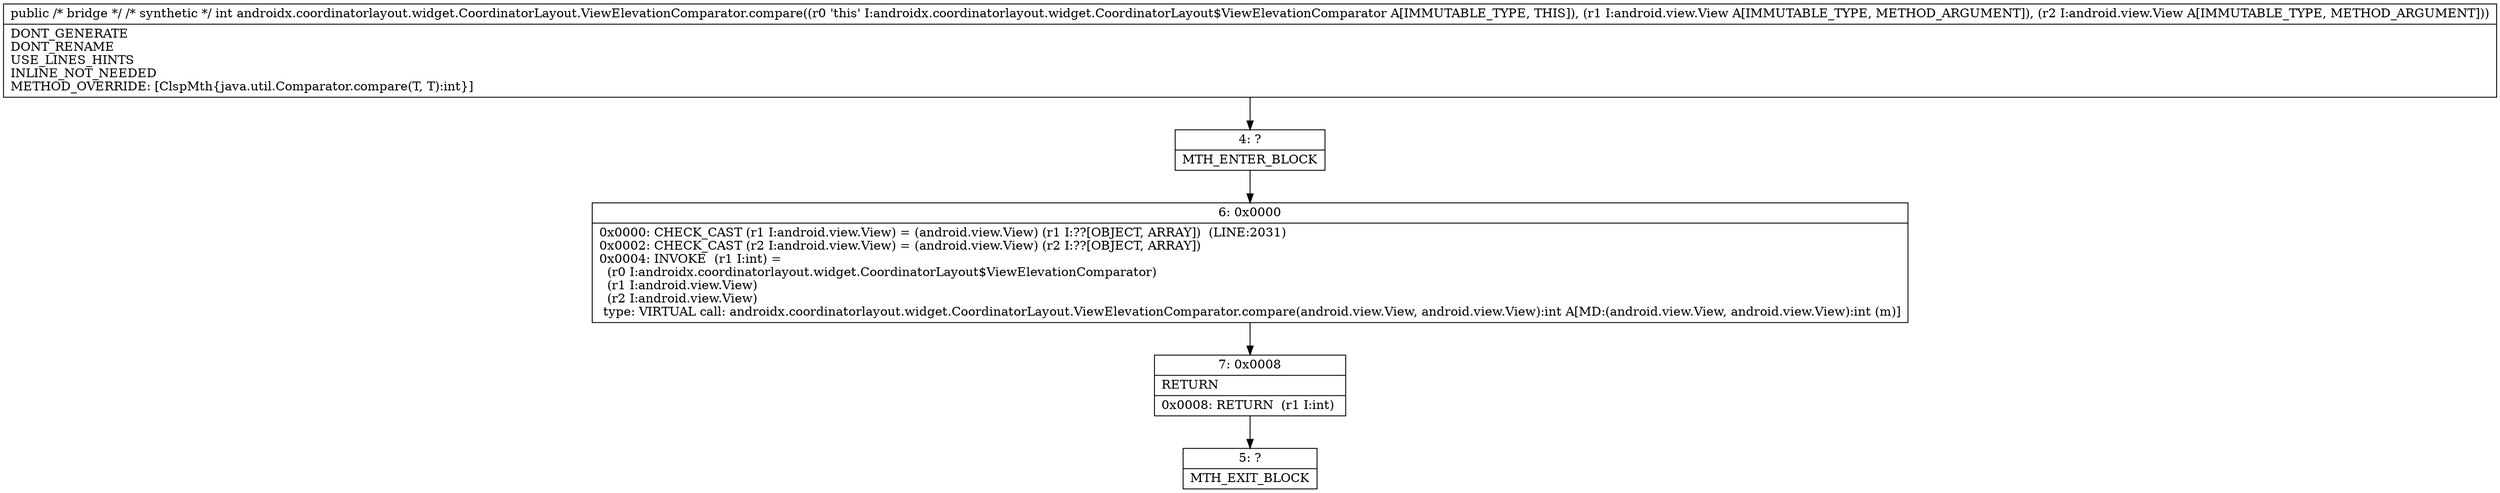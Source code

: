 digraph "CFG forandroidx.coordinatorlayout.widget.CoordinatorLayout.ViewElevationComparator.compare(Ljava\/lang\/Object;Ljava\/lang\/Object;)I" {
Node_4 [shape=record,label="{4\:\ ?|MTH_ENTER_BLOCK\l}"];
Node_6 [shape=record,label="{6\:\ 0x0000|0x0000: CHECK_CAST (r1 I:android.view.View) = (android.view.View) (r1 I:??[OBJECT, ARRAY])  (LINE:2031)\l0x0002: CHECK_CAST (r2 I:android.view.View) = (android.view.View) (r2 I:??[OBJECT, ARRAY]) \l0x0004: INVOKE  (r1 I:int) = \l  (r0 I:androidx.coordinatorlayout.widget.CoordinatorLayout$ViewElevationComparator)\l  (r1 I:android.view.View)\l  (r2 I:android.view.View)\l type: VIRTUAL call: androidx.coordinatorlayout.widget.CoordinatorLayout.ViewElevationComparator.compare(android.view.View, android.view.View):int A[MD:(android.view.View, android.view.View):int (m)]\l}"];
Node_7 [shape=record,label="{7\:\ 0x0008|RETURN\l|0x0008: RETURN  (r1 I:int) \l}"];
Node_5 [shape=record,label="{5\:\ ?|MTH_EXIT_BLOCK\l}"];
MethodNode[shape=record,label="{public \/* bridge *\/ \/* synthetic *\/ int androidx.coordinatorlayout.widget.CoordinatorLayout.ViewElevationComparator.compare((r0 'this' I:androidx.coordinatorlayout.widget.CoordinatorLayout$ViewElevationComparator A[IMMUTABLE_TYPE, THIS]), (r1 I:android.view.View A[IMMUTABLE_TYPE, METHOD_ARGUMENT]), (r2 I:android.view.View A[IMMUTABLE_TYPE, METHOD_ARGUMENT]))  | DONT_GENERATE\lDONT_RENAME\lUSE_LINES_HINTS\lINLINE_NOT_NEEDED\lMETHOD_OVERRIDE: [ClspMth\{java.util.Comparator.compare(T, T):int\}]\l}"];
MethodNode -> Node_4;Node_4 -> Node_6;
Node_6 -> Node_7;
Node_7 -> Node_5;
}

